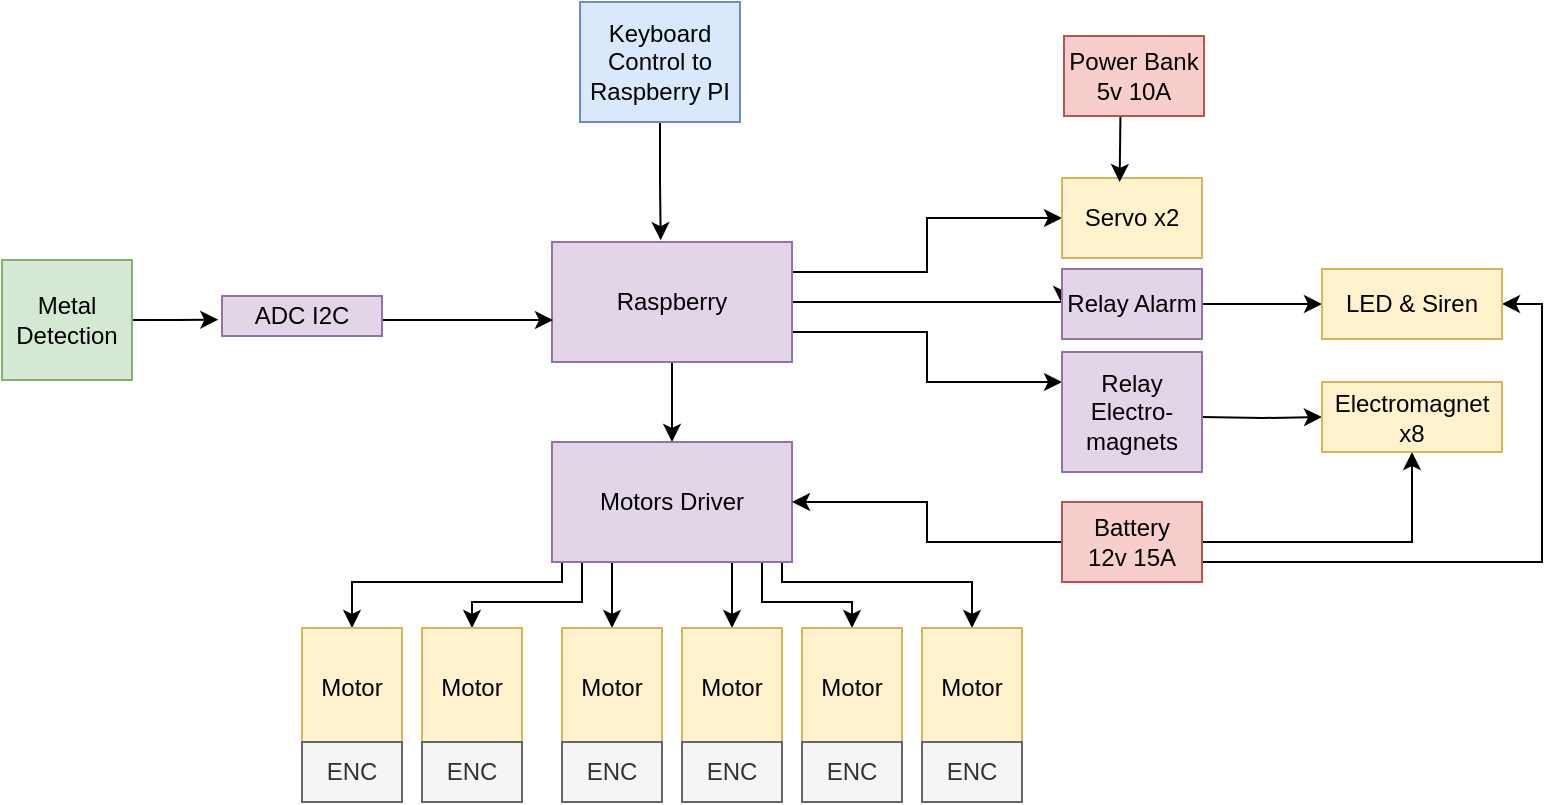 <mxfile version="20.8.16" type="device"><diagram id="jLOyNEFLX8_Z_LMf7IlZ" name="Page-1"><mxGraphModel dx="1219" dy="713" grid="1" gridSize="10" guides="1" tooltips="1" connect="1" arrows="1" fold="1" page="1" pageScale="1" pageWidth="850" pageHeight="1100" math="0" shadow="0"><root><mxCell id="0"/><mxCell id="1" parent="0"/><mxCell id="0LxLAnxyPhMKshBDxLIM-6" style="edgeStyle=orthogonalEdgeStyle;rounded=0;orthogonalLoop=1;jettySize=auto;html=1;exitX=0.5;exitY=1;exitDx=0;exitDy=0;entryX=0.453;entryY=-0.015;entryDx=0;entryDy=0;entryPerimeter=0;" parent="1" source="tbzotb9RBUJpqiWuo0BA-1" target="tbzotb9RBUJpqiWuo0BA-2" edge="1"><mxGeometry relative="1" as="geometry"/></mxCell><mxCell id="tbzotb9RBUJpqiWuo0BA-1" value="Keyboard Control to Raspberry PI" style="rounded=0;whiteSpace=wrap;html=1;fillColor=#dae8fc;strokeColor=#6c8ebf;" parent="1" vertex="1"><mxGeometry x="319" y="50" width="80" height="60" as="geometry"/></mxCell><mxCell id="tbzotb9RBUJpqiWuo0BA-5" value="" style="edgeStyle=orthogonalEdgeStyle;rounded=0;orthogonalLoop=1;jettySize=auto;html=1;" parent="1" source="tbzotb9RBUJpqiWuo0BA-2" target="tbzotb9RBUJpqiWuo0BA-4" edge="1"><mxGeometry relative="1" as="geometry"/></mxCell><mxCell id="0LxLAnxyPhMKshBDxLIM-13" style="edgeStyle=orthogonalEdgeStyle;rounded=0;orthogonalLoop=1;jettySize=auto;html=1;exitX=1;exitY=0.25;exitDx=0;exitDy=0;entryX=0;entryY=0.5;entryDx=0;entryDy=0;" parent="1" source="tbzotb9RBUJpqiWuo0BA-2" target="Gt0hdtKTv3vTDarSqlej-10" edge="1"><mxGeometry relative="1" as="geometry"/></mxCell><mxCell id="0LxLAnxyPhMKshBDxLIM-14" style="edgeStyle=orthogonalEdgeStyle;rounded=0;orthogonalLoop=1;jettySize=auto;html=1;entryX=0;entryY=0.5;entryDx=0;entryDy=0;" parent="1" source="tbzotb9RBUJpqiWuo0BA-2" target="0LxLAnxyPhMKshBDxLIM-9" edge="1"><mxGeometry relative="1" as="geometry"><Array as="points"><mxPoint x="560" y="200"/></Array></mxGeometry></mxCell><mxCell id="0LxLAnxyPhMKshBDxLIM-15" style="edgeStyle=orthogonalEdgeStyle;rounded=0;orthogonalLoop=1;jettySize=auto;html=1;exitX=1;exitY=0.75;exitDx=0;exitDy=0;entryX=0;entryY=0.25;entryDx=0;entryDy=0;" parent="1" source="tbzotb9RBUJpqiWuo0BA-2" target="Gt0hdtKTv3vTDarSqlej-21" edge="1"><mxGeometry relative="1" as="geometry"/></mxCell><mxCell id="tbzotb9RBUJpqiWuo0BA-2" value="Raspberry" style="whiteSpace=wrap;html=1;rounded=0;fillColor=#e1d5e7;strokeColor=#9673a6;" parent="1" vertex="1"><mxGeometry x="305" y="170" width="120" height="60" as="geometry"/></mxCell><mxCell id="0LxLAnxyPhMKshBDxLIM-20" style="edgeStyle=orthogonalEdgeStyle;rounded=0;orthogonalLoop=1;jettySize=auto;html=1;entryX=0.5;entryY=0;entryDx=0;entryDy=0;" parent="1" source="tbzotb9RBUJpqiWuo0BA-4" target="tbzotb9RBUJpqiWuo0BA-9" edge="1"><mxGeometry relative="1" as="geometry"><Array as="points"><mxPoint x="335" y="340"/><mxPoint x="335" y="340"/></Array></mxGeometry></mxCell><mxCell id="0LxLAnxyPhMKshBDxLIM-22" style="edgeStyle=orthogonalEdgeStyle;rounded=0;orthogonalLoop=1;jettySize=auto;html=1;entryX=0.5;entryY=0;entryDx=0;entryDy=0;" parent="1" source="tbzotb9RBUJpqiWuo0BA-4" target="tbzotb9RBUJpqiWuo0BA-10" edge="1"><mxGeometry relative="1" as="geometry"><Array as="points"><mxPoint x="395" y="350"/><mxPoint x="395" y="350"/></Array></mxGeometry></mxCell><mxCell id="0LxLAnxyPhMKshBDxLIM-23" style="edgeStyle=orthogonalEdgeStyle;rounded=0;orthogonalLoop=1;jettySize=auto;html=1;exitX=0.5;exitY=1;exitDx=0;exitDy=0;" parent="1" source="tbzotb9RBUJpqiWuo0BA-4" target="tbzotb9RBUJpqiWuo0BA-11" edge="1"><mxGeometry relative="1" as="geometry"><Array as="points"><mxPoint x="410" y="330"/><mxPoint x="410" y="350"/><mxPoint x="455" y="350"/></Array></mxGeometry></mxCell><mxCell id="0LxLAnxyPhMKshBDxLIM-24" style="edgeStyle=orthogonalEdgeStyle;rounded=0;orthogonalLoop=1;jettySize=auto;html=1;" parent="1" source="tbzotb9RBUJpqiWuo0BA-4" target="tbzotb9RBUJpqiWuo0BA-12" edge="1"><mxGeometry relative="1" as="geometry"><Array as="points"><mxPoint x="420" y="340"/><mxPoint x="515" y="340"/></Array></mxGeometry></mxCell><mxCell id="0LxLAnxyPhMKshBDxLIM-25" style="edgeStyle=orthogonalEdgeStyle;rounded=0;orthogonalLoop=1;jettySize=auto;html=1;" parent="1" source="tbzotb9RBUJpqiWuo0BA-4" target="tbzotb9RBUJpqiWuo0BA-8" edge="1"><mxGeometry relative="1" as="geometry"><Array as="points"><mxPoint x="320" y="350"/><mxPoint x="265" y="350"/></Array></mxGeometry></mxCell><mxCell id="0LxLAnxyPhMKshBDxLIM-26" style="edgeStyle=orthogonalEdgeStyle;rounded=0;orthogonalLoop=1;jettySize=auto;html=1;entryX=0.5;entryY=0;entryDx=0;entryDy=0;" parent="1" source="tbzotb9RBUJpqiWuo0BA-4" target="tbzotb9RBUJpqiWuo0BA-6" edge="1"><mxGeometry relative="1" as="geometry"><Array as="points"><mxPoint x="310" y="340"/><mxPoint x="205" y="340"/></Array></mxGeometry></mxCell><mxCell id="tbzotb9RBUJpqiWuo0BA-4" value="Motors Driver" style="whiteSpace=wrap;html=1;rounded=0;fillColor=#e1d5e7;strokeColor=#9673a6;" parent="1" vertex="1"><mxGeometry x="305" y="270" width="120" height="60" as="geometry"/></mxCell><mxCell id="tbzotb9RBUJpqiWuo0BA-6" value="Motor" style="whiteSpace=wrap;html=1;rounded=0;fillColor=#fff2cc;strokeColor=#d6b656;" parent="1" vertex="1"><mxGeometry x="180" y="363" width="50" height="60" as="geometry"/></mxCell><mxCell id="tbzotb9RBUJpqiWuo0BA-8" value="Motor" style="whiteSpace=wrap;html=1;rounded=0;fillColor=#fff2cc;strokeColor=#d6b656;" parent="1" vertex="1"><mxGeometry x="240" y="363" width="50" height="60" as="geometry"/></mxCell><mxCell id="tbzotb9RBUJpqiWuo0BA-9" value="Motor" style="whiteSpace=wrap;html=1;rounded=0;fillColor=#fff2cc;strokeColor=#d6b656;" parent="1" vertex="1"><mxGeometry x="310" y="363" width="50" height="60" as="geometry"/></mxCell><mxCell id="tbzotb9RBUJpqiWuo0BA-10" value="Motor" style="whiteSpace=wrap;html=1;rounded=0;fillColor=#fff2cc;strokeColor=#d6b656;" parent="1" vertex="1"><mxGeometry x="370" y="363" width="50" height="60" as="geometry"/></mxCell><mxCell id="tbzotb9RBUJpqiWuo0BA-11" value="Motor" style="whiteSpace=wrap;html=1;rounded=0;fillColor=#fff2cc;strokeColor=#d6b656;" parent="1" vertex="1"><mxGeometry x="430" y="363" width="50" height="60" as="geometry"/></mxCell><mxCell id="tbzotb9RBUJpqiWuo0BA-12" value="Motor" style="whiteSpace=wrap;html=1;rounded=0;fillColor=#fff2cc;strokeColor=#d6b656;" parent="1" vertex="1"><mxGeometry x="490" y="363" width="50" height="60" as="geometry"/></mxCell><mxCell id="tbzotb9RBUJpqiWuo0BA-19" value="ENC" style="rounded=0;whiteSpace=wrap;html=1;fillColor=#f5f5f5;strokeColor=#666666;fontColor=#333333;" parent="1" vertex="1"><mxGeometry x="180" y="420" width="50" height="30" as="geometry"/></mxCell><mxCell id="tbzotb9RBUJpqiWuo0BA-20" value="ENC" style="rounded=0;whiteSpace=wrap;html=1;fillColor=#f5f5f5;strokeColor=#666666;fontColor=#333333;" parent="1" vertex="1"><mxGeometry x="240" y="420" width="50" height="30" as="geometry"/></mxCell><mxCell id="tbzotb9RBUJpqiWuo0BA-21" value="ENC" style="rounded=0;whiteSpace=wrap;html=1;fillColor=#f5f5f5;strokeColor=#666666;fontColor=#333333;" parent="1" vertex="1"><mxGeometry x="310" y="420" width="50" height="30" as="geometry"/></mxCell><mxCell id="tbzotb9RBUJpqiWuo0BA-22" value="ENC" style="rounded=0;whiteSpace=wrap;html=1;fillColor=#f5f5f5;strokeColor=#666666;fontColor=#333333;" parent="1" vertex="1"><mxGeometry x="370" y="420" width="50" height="30" as="geometry"/></mxCell><mxCell id="tbzotb9RBUJpqiWuo0BA-23" value="ENC" style="rounded=0;whiteSpace=wrap;html=1;fillColor=#f5f5f5;strokeColor=#666666;fontColor=#333333;" parent="1" vertex="1"><mxGeometry x="430" y="420" width="50" height="30" as="geometry"/></mxCell><mxCell id="tbzotb9RBUJpqiWuo0BA-24" value="ENC" style="rounded=0;whiteSpace=wrap;html=1;fillColor=#f5f5f5;strokeColor=#666666;fontColor=#333333;" parent="1" vertex="1"><mxGeometry x="490" y="420" width="50" height="30" as="geometry"/></mxCell><mxCell id="Gt0hdtKTv3vTDarSqlej-17" style="edgeStyle=orthogonalEdgeStyle;rounded=0;orthogonalLoop=1;jettySize=auto;html=1;exitX=1;exitY=0.5;exitDx=0;exitDy=0;entryX=0;entryY=0.5;entryDx=0;entryDy=0;" parent="1" target="Gt0hdtKTv3vTDarSqlej-14" edge="1"><mxGeometry relative="1" as="geometry"><mxPoint x="630" y="257.5" as="sourcePoint"/></mxGeometry></mxCell><mxCell id="0LxLAnxyPhMKshBDxLIM-27" style="edgeStyle=orthogonalEdgeStyle;rounded=0;orthogonalLoop=1;jettySize=auto;html=1;" parent="1" source="Gt0hdtKTv3vTDarSqlej-4" target="tbzotb9RBUJpqiWuo0BA-4" edge="1"><mxGeometry relative="1" as="geometry"/></mxCell><mxCell id="0LxLAnxyPhMKshBDxLIM-46" style="edgeStyle=orthogonalEdgeStyle;rounded=0;orthogonalLoop=1;jettySize=auto;html=1;entryX=0.5;entryY=1;entryDx=0;entryDy=0;" parent="1" source="Gt0hdtKTv3vTDarSqlej-4" target="Gt0hdtKTv3vTDarSqlej-14" edge="1"><mxGeometry relative="1" as="geometry"/></mxCell><mxCell id="0LxLAnxyPhMKshBDxLIM-47" style="edgeStyle=orthogonalEdgeStyle;rounded=0;orthogonalLoop=1;jettySize=auto;html=1;exitX=1;exitY=0.75;exitDx=0;exitDy=0;entryX=1;entryY=0.5;entryDx=0;entryDy=0;" parent="1" source="Gt0hdtKTv3vTDarSqlej-4" target="0LxLAnxyPhMKshBDxLIM-34" edge="1"><mxGeometry relative="1" as="geometry"/></mxCell><mxCell id="Gt0hdtKTv3vTDarSqlej-4" value="Battery&lt;br&gt;12v 15A" style="rounded=0;whiteSpace=wrap;html=1;fillColor=#f8cecc;strokeColor=#b85450;" parent="1" vertex="1"><mxGeometry x="560" y="300" width="70" height="40" as="geometry"/></mxCell><mxCell id="Gt0hdtKTv3vTDarSqlej-10" value="Servo x2" style="whiteSpace=wrap;html=1;rounded=0;fillColor=#fff2cc;strokeColor=#d6b656;" parent="1" vertex="1"><mxGeometry x="560" y="138" width="70" height="40" as="geometry"/></mxCell><mxCell id="Gt0hdtKTv3vTDarSqlej-14" value="Electromagnet&lt;br&gt;x8" style="whiteSpace=wrap;html=1;rounded=0;fillColor=#fff2cc;strokeColor=#d6b656;" parent="1" vertex="1"><mxGeometry x="690" y="240" width="90" height="35" as="geometry"/></mxCell><mxCell id="Gt0hdtKTv3vTDarSqlej-21" value="Relay&lt;br&gt;Electro-magnets" style="whiteSpace=wrap;html=1;rounded=0;fillColor=#e1d5e7;strokeColor=#9673a6;" parent="1" vertex="1"><mxGeometry x="560" y="225" width="70" height="60" as="geometry"/></mxCell><mxCell id="0LxLAnxyPhMKshBDxLIM-40" style="edgeStyle=orthogonalEdgeStyle;rounded=0;orthogonalLoop=1;jettySize=auto;html=1;entryX=-0.023;entryY=0.592;entryDx=0;entryDy=0;entryPerimeter=0;" parent="1" source="Gt0hdtKTv3vTDarSqlej-26" target="Gt0hdtKTv3vTDarSqlej-31" edge="1"><mxGeometry relative="1" as="geometry"/></mxCell><mxCell id="Gt0hdtKTv3vTDarSqlej-26" value="Metal Detection" style="whiteSpace=wrap;html=1;rounded=0;fillColor=#d5e8d4;strokeColor=#82b366;" parent="1" vertex="1"><mxGeometry x="30" y="179" width="65" height="60" as="geometry"/></mxCell><mxCell id="0LxLAnxyPhMKshBDxLIM-43" style="edgeStyle=orthogonalEdgeStyle;rounded=0;orthogonalLoop=1;jettySize=auto;html=1;entryX=0.004;entryY=0.666;entryDx=0;entryDy=0;entryPerimeter=0;" parent="1" target="tbzotb9RBUJpqiWuo0BA-2" edge="1"><mxGeometry relative="1" as="geometry"><mxPoint x="220" y="209" as="sourcePoint"/><mxPoint x="303.44" y="185.62" as="targetPoint"/><Array as="points"><mxPoint x="305" y="209"/></Array></mxGeometry></mxCell><mxCell id="Gt0hdtKTv3vTDarSqlej-31" value="ADC I2C" style="rounded=0;whiteSpace=wrap;html=1;fillColor=#e1d5e7;strokeColor=#9673a6;" parent="1" vertex="1"><mxGeometry x="140" y="197" width="80" height="20" as="geometry"/></mxCell><mxCell id="0LxLAnxyPhMKshBDxLIM-12" style="edgeStyle=orthogonalEdgeStyle;rounded=0;orthogonalLoop=1;jettySize=auto;html=1;entryX=0.583;entryY=0.05;entryDx=0;entryDy=0;entryPerimeter=0;exitX=0.403;exitY=1.013;exitDx=0;exitDy=0;exitPerimeter=0;" parent="1" source="0LxLAnxyPhMKshBDxLIM-8" edge="1"><mxGeometry relative="1" as="geometry"><mxPoint x="584" y="107" as="sourcePoint"/><mxPoint x="588.81" y="140" as="targetPoint"/></mxGeometry></mxCell><mxCell id="0LxLAnxyPhMKshBDxLIM-8" value="Power Bank&lt;br&gt;5v 10A" style="rounded=0;whiteSpace=wrap;html=1;fillColor=#f8cecc;strokeColor=#b85450;" parent="1" vertex="1"><mxGeometry x="561" y="67" width="70" height="40" as="geometry"/></mxCell><mxCell id="0LxLAnxyPhMKshBDxLIM-35" style="edgeStyle=orthogonalEdgeStyle;rounded=0;orthogonalLoop=1;jettySize=auto;html=1;entryX=0;entryY=0.5;entryDx=0;entryDy=0;" parent="1" source="0LxLAnxyPhMKshBDxLIM-9" target="0LxLAnxyPhMKshBDxLIM-34" edge="1"><mxGeometry relative="1" as="geometry"/></mxCell><mxCell id="0LxLAnxyPhMKshBDxLIM-9" value="Relay Alarm" style="whiteSpace=wrap;html=1;rounded=0;fillColor=#e1d5e7;strokeColor=#9673a6;" parent="1" vertex="1"><mxGeometry x="560" y="183.5" width="70" height="35" as="geometry"/></mxCell><mxCell id="0LxLAnxyPhMKshBDxLIM-34" value="LED &amp;amp; Siren" style="whiteSpace=wrap;html=1;rounded=0;fillColor=#fff2cc;strokeColor=#d6b656;" parent="1" vertex="1"><mxGeometry x="690" y="183.5" width="90" height="35" as="geometry"/></mxCell></root></mxGraphModel></diagram></mxfile>